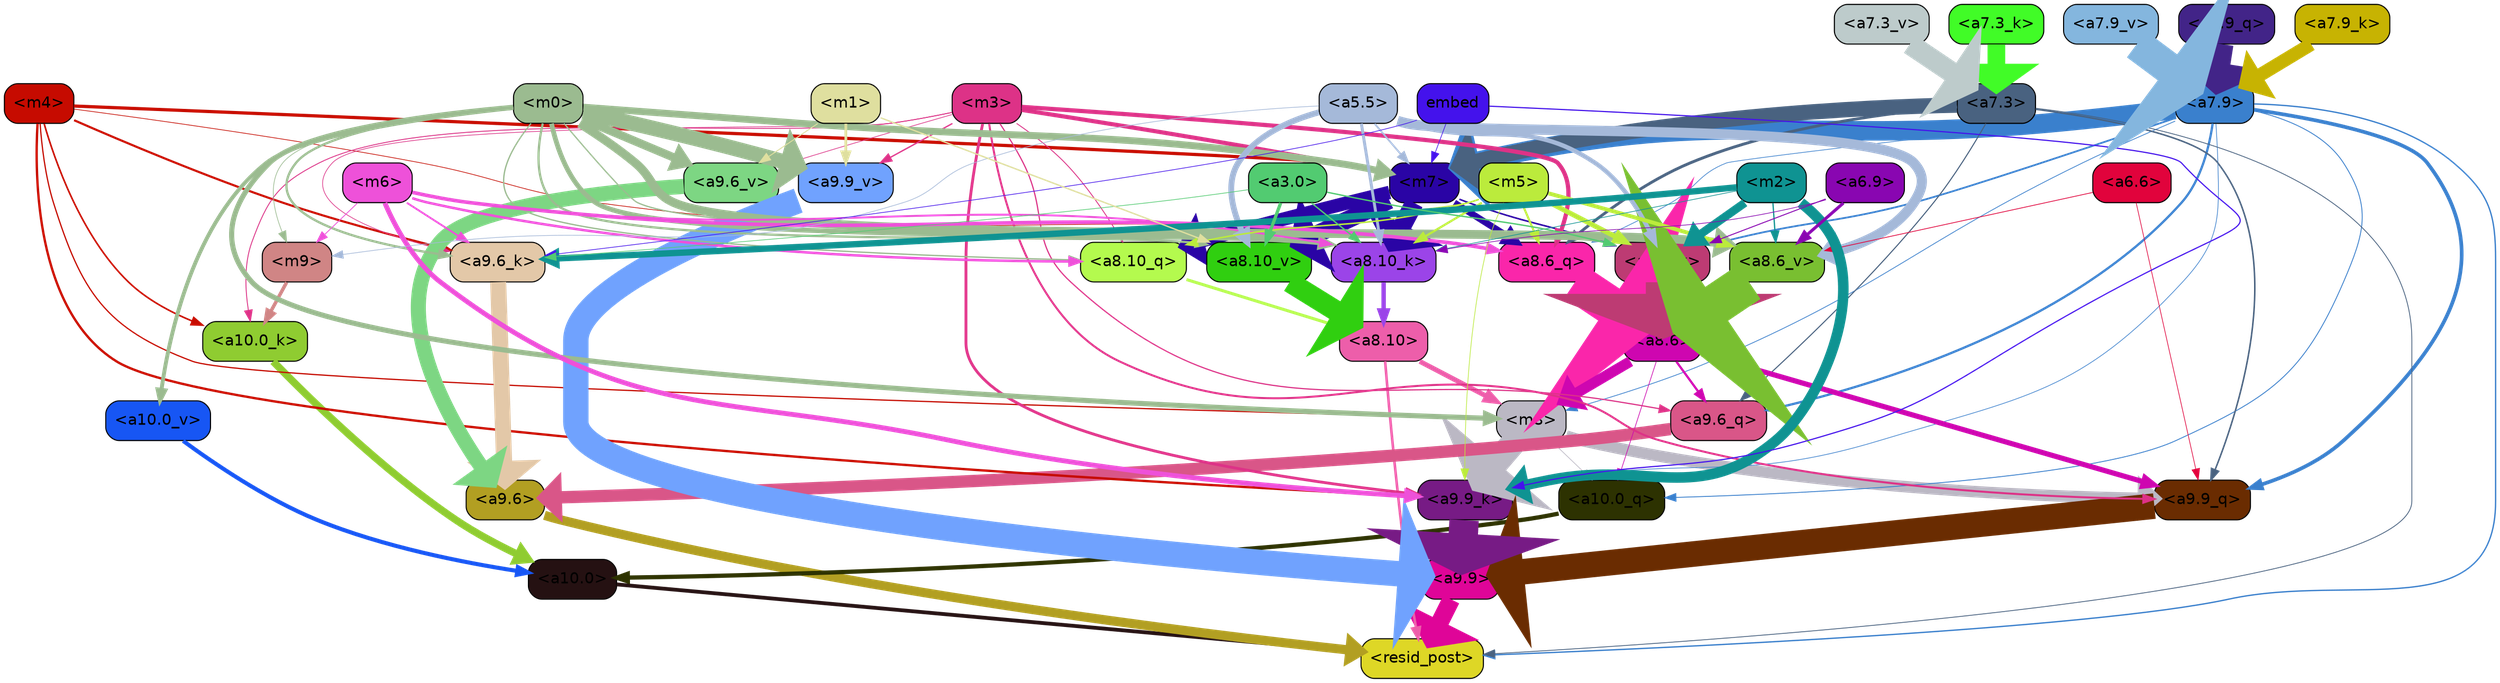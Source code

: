 strict digraph "" {
	graph [bgcolor=transparent,
		layout=dot,
		overlap=false,
		splines=true
	];
	"<a10.0>"	[color=black,
		fillcolor="#251112",
		fontname=Helvetica,
		shape=box,
		style="filled, rounded"];
	"<resid_post>"	[color=black,
		fillcolor="#ded726",
		fontname=Helvetica,
		shape=box,
		style="filled, rounded"];
	"<a10.0>" -> "<resid_post>"	[color="#251112",
		penwidth=3.4253244400024414];
	"<a9.9>"	[color=black,
		fillcolor="#df0598",
		fontname=Helvetica,
		shape=box,
		style="filled, rounded"];
	"<a9.9>" -> "<resid_post>"	[color="#df0598",
		penwidth=16.05378818511963];
	"<a9.6>"	[color=black,
		fillcolor="#b29f22",
		fontname=Helvetica,
		shape=box,
		style="filled, rounded"];
	"<a9.6>" -> "<resid_post>"	[color="#b29f22",
		penwidth=8.33797836303711];
	"<a8.10>"	[color=black,
		fillcolor="#ed5eaa",
		fontname=Helvetica,
		shape=box,
		style="filled, rounded"];
	"<a8.10>" -> "<resid_post>"	[color="#ed5eaa",
		penwidth=2.3390636444091797];
	"<m8>"	[color=black,
		fillcolor="#bbb8c4",
		fontname=Helvetica,
		shape=box,
		style="filled, rounded"];
	"<a8.10>" -> "<m8>"	[color="#ed5eaa",
		penwidth=4.388927459716797];
	"<a7.9>"	[color=black,
		fillcolor="#3a80cd",
		fontname=Helvetica,
		shape=box,
		style="filled, rounded"];
	"<a7.9>" -> "<resid_post>"	[color="#3a80cd",
		penwidth=1.1926651000976562];
	"<a10.0_q>"	[color=black,
		fillcolor="#2d3201",
		fontname=Helvetica,
		shape=box,
		style="filled, rounded"];
	"<a7.9>" -> "<a10.0_q>"	[color="#3a80cd",
		penwidth=0.7811813354492188];
	"<a7.9>" -> "<m8>"	[color="#3a80cd",
		penwidth=0.6738662719726562];
	"<a9.9_q>"	[color=black,
		fillcolor="#6a2c01",
		fontname=Helvetica,
		shape=box,
		style="filled, rounded"];
	"<a7.9>" -> "<a9.9_q>"	[color="#3a80cd",
		penwidth=3.33896541595459];
	"<a9.6_q>"	[color=black,
		fillcolor="#d95688",
		fontname=Helvetica,
		shape=box,
		style="filled, rounded"];
	"<a7.9>" -> "<a9.6_q>"	[color="#3a80cd",
		penwidth=2.0531044006347656];
	"<a9.9_k>"	[color=black,
		fillcolor="#771b85",
		fontname=Helvetica,
		shape=box,
		style="filled, rounded"];
	"<a7.9>" -> "<a9.9_k>"	[color="#3a80cd",
		penwidth=0.6];
	"<a8.6_q>"	[color=black,
		fillcolor="#fa26aa",
		fontname=Helvetica,
		shape=box,
		style="filled, rounded"];
	"<a7.9>" -> "<a8.6_q>"	[color="#3a80cd",
		penwidth=0.6];
	"<a8.6_k>"	[color=black,
		fillcolor="#bd3b73",
		fontname=Helvetica,
		shape=box,
		style="filled, rounded"];
	"<a7.9>" -> "<a8.6_k>"	[color="#3a80cd",
		penwidth=1.5751152038574219];
	"<m7>"	[color=black,
		fillcolor="#2a04a5",
		fontname=Helvetica,
		shape=box,
		style="filled, rounded"];
	"<a7.9>" -> "<m7>"	[color="#3a80cd",
		penwidth=17.67833709716797];
	"<a7.3>"	[color=black,
		fillcolor="#496280",
		fontname=Helvetica,
		shape=box,
		style="filled, rounded"];
	"<a7.3>" -> "<resid_post>"	[color="#496280",
		penwidth=0.7339706420898438];
	"<a7.3>" -> "<a9.9_q>"	[color="#496280",
		penwidth=1.3609809875488281];
	"<a7.3>" -> "<a9.6_q>"	[color="#496280",
		penwidth=0.9587650299072266];
	"<a7.3>" -> "<a8.6_q>"	[color="#496280",
		penwidth=2.597522735595703];
	"<a7.3>" -> "<m7>"	[color="#496280",
		penwidth=13.925512313842773];
	"<a10.0_q>" -> "<a10.0>"	[color="#2d3201",
		penwidth=3.861766815185547];
	"<a10.0_k>"	[color=black,
		fillcolor="#8fcc31",
		fontname=Helvetica,
		shape=box,
		style="filled, rounded"];
	"<a10.0_k>" -> "<a10.0>"	[color="#8fcc31",
		penwidth=6.691814422607422];
	"<a10.0_v>"	[color=black,
		fillcolor="#1756f4",
		fontname=Helvetica,
		shape=box,
		style="filled, rounded"];
	"<a10.0_v>" -> "<a10.0>"	[color="#1756f4",
		penwidth=3.703948974609375];
	"<m8>" -> "<a10.0_q>"	[color="#bbb8c4",
		penwidth=0.6];
	"<m8>" -> "<a9.9_q>"	[color="#bbb8c4",
		penwidth=10.407995223999023];
	"<m8>" -> "<a9.9_k>"	[color="#bbb8c4",
		penwidth=22.67278480529785];
	"<a8.6>"	[color=black,
		fillcolor="#ce06b0",
		fontname=Helvetica,
		shape=box,
		style="filled, rounded"];
	"<a8.6>" -> "<a10.0_q>"	[color="#ce06b0",
		penwidth=0.6];
	"<a8.6>" -> "<m8>"	[color="#ce06b0",
		penwidth=9.616483688354492];
	"<a8.6>" -> "<a9.9_q>"	[color="#ce06b0",
		penwidth=4.681654930114746];
	"<a8.6>" -> "<a9.6_q>"	[color="#ce06b0",
		penwidth=2.0046749114990234];
	"<m9>"	[color=black,
		fillcolor="#d08585",
		fontname=Helvetica,
		shape=box,
		style="filled, rounded"];
	"<m9>" -> "<a10.0_k>"	[color="#d08585",
		penwidth=3.1536026000976562];
	"<m4>"	[color=black,
		fillcolor="#c60b00",
		fontname=Helvetica,
		shape=box,
		style="filled, rounded"];
	"<m4>" -> "<a10.0_k>"	[color="#c60b00",
		penwidth=1.4532089233398438];
	"<m4>" -> "<m8>"	[color="#c60b00",
		penwidth=1.1121444702148438];
	"<m4>" -> "<a9.9_k>"	[color="#c60b00",
		penwidth=2.1296005249023438];
	"<a9.6_k>"	[color=black,
		fillcolor="#e3c8a8",
		fontname=Helvetica,
		shape=box,
		style="filled, rounded"];
	"<m4>" -> "<a9.6_k>"	[color="#c60b00",
		penwidth=1.93524169921875];
	"<m4>" -> "<a8.6_q>"	[color="#c60b00",
		penwidth=0.6086311340332031];
	"<m4>" -> "<m7>"	[color="#c60b00",
		penwidth=2.9153175354003906];
	"<m3>"	[color=black,
		fillcolor="#dd3287",
		fontname=Helvetica,
		shape=box,
		style="filled, rounded"];
	"<m3>" -> "<a10.0_k>"	[color="#dd3287",
		penwidth=0.8012542724609375];
	"<m3>" -> "<a9.9_q>"	[color="#dd3287",
		penwidth=1.8098411560058594];
	"<m3>" -> "<a9.6_q>"	[color="#dd3287",
		penwidth=1.0731983184814453];
	"<m3>" -> "<a9.9_k>"	[color="#dd3287",
		penwidth=2.538074493408203];
	"<m3>" -> "<a9.6_k>"	[color="#dd3287",
		penwidth=0.6];
	"<a9.9_v>"	[color=black,
		fillcolor="#70a2fe",
		fontname=Helvetica,
		shape=box,
		style="filled, rounded"];
	"<m3>" -> "<a9.9_v>"	[color="#dd3287",
		penwidth=1.1908531188964844];
	"<a9.6_v>"	[color=black,
		fillcolor="#7dd683",
		fontname=Helvetica,
		shape=box,
		style="filled, rounded"];
	"<m3>" -> "<a9.6_v>"	[color="#dd3287",
		penwidth=0.6];
	"<a8.10_q>"	[color=black,
		fillcolor="#b4fa4e",
		fontname=Helvetica,
		shape=box,
		style="filled, rounded"];
	"<m3>" -> "<a8.10_q>"	[color="#dd3287",
		penwidth=0.7969093322753906];
	"<m3>" -> "<a8.6_q>"	[color="#dd3287",
		penwidth=3.8069801330566406];
	"<m3>" -> "<m7>"	[color="#dd3287",
		penwidth=3.7463531494140625];
	"<m0>"	[color=black,
		fillcolor="#9bbb90",
		fontname=Helvetica,
		shape=box,
		style="filled, rounded"];
	"<m0>" -> "<a10.0_v>"	[color="#9bbb90",
		penwidth=3.520832061767578];
	"<m0>" -> "<m8>"	[color="#9bbb90",
		penwidth=4.624839782714844];
	"<m0>" -> "<m9>"	[color="#9bbb90",
		penwidth=0.6];
	"<m0>" -> "<a9.6_k>"	[color="#9bbb90",
		penwidth=2.0742149353027344];
	"<m0>" -> "<a9.9_v>"	[color="#9bbb90",
		penwidth=13.6649169921875];
	"<m0>" -> "<a9.6_v>"	[color="#9bbb90",
		penwidth=7.575786590576172];
	"<m0>" -> "<a8.10_q>"	[color="#9bbb90",
		penwidth=1.1731605529785156];
	"<a8.10_k>"	[color=black,
		fillcolor="#9b44e8",
		fontname=Helvetica,
		shape=box,
		style="filled, rounded"];
	"<m0>" -> "<a8.10_k>"	[color="#9bbb90",
		penwidth=4.350425720214844];
	"<m0>" -> "<a8.6_k>"	[color="#9bbb90",
		penwidth=1.1486854553222656];
	"<a8.10_v>"	[color=black,
		fillcolor="#30cf10",
		fontname=Helvetica,
		shape=box,
		style="filled, rounded"];
	"<m0>" -> "<a8.10_v>"	[color="#9bbb90",
		penwidth=2.0526657104492188];
	"<a8.6_v>"	[color=black,
		fillcolor="#79bf31",
		fontname=Helvetica,
		shape=box,
		style="filled, rounded"];
	"<m0>" -> "<a8.6_v>"	[color="#9bbb90",
		penwidth=7.951751708984375];
	"<m0>" -> "<m7>"	[color="#9bbb90",
		penwidth=6.283721923828125];
	"<m6>"	[color=black,
		fillcolor="#ee51d9",
		fontname=Helvetica,
		shape=box,
		style="filled, rounded"];
	"<m6>" -> "<m9>"	[color="#ee51d9",
		penwidth=0.7276992797851562];
	"<m6>" -> "<a9.9_k>"	[color="#ee51d9",
		penwidth=4.405937194824219];
	"<m6>" -> "<a9.6_k>"	[color="#ee51d9",
		penwidth=1.6540985107421875];
	"<m6>" -> "<a8.10_q>"	[color="#ee51d9",
		penwidth=2.2618331909179688];
	"<m6>" -> "<a8.6_q>"	[color="#ee51d9",
		penwidth=3.241657257080078];
	"<m6>" -> "<a8.10_k>"	[color="#ee51d9",
		penwidth=1.733642578125];
	"<a5.5>"	[color=black,
		fillcolor="#a5b9d9",
		fontname=Helvetica,
		shape=box,
		style="filled, rounded"];
	"<a5.5>" -> "<m9>"	[color="#a5b9d9",
		penwidth=0.6];
	"<a5.5>" -> "<a8.10_k>"	[color="#a5b9d9",
		penwidth=2.6749038696289062];
	"<a5.5>" -> "<a8.6_k>"	[color="#a5b9d9",
		penwidth=3.9810218811035156];
	"<a5.5>" -> "<a8.10_v>"	[color="#a5b9d9",
		penwidth=5.2978057861328125];
	"<a5.5>" -> "<a8.6_v>"	[color="#a5b9d9",
		penwidth=9.177913665771484];
	"<a5.5>" -> "<m7>"	[color="#a5b9d9",
		penwidth=1.5525360107421875];
	"<a9.9_q>" -> "<a9.9>"	[color="#6a2c01",
		penwidth=23.20368194580078];
	"<a9.6_q>" -> "<a9.6>"	[color="#d95688",
		penwidth=11.181507110595703];
	"<a9.9_k>" -> "<a9.9>"	[color="#771b85",
		penwidth=26.641464233398438];
	"<a9.6_k>" -> "<a9.6>"	[color="#e3c8a8",
		penwidth=14.532459259033203];
	"<a9.9_v>" -> "<a9.9>"	[color="#70a2fe",
		penwidth=23.02225112915039];
	"<a9.6_v>" -> "<a9.6>"	[color="#7dd683",
		penwidth=13.634431838989258];
	"<a6.6>"	[color=black,
		fillcolor="#e1033c",
		fontname=Helvetica,
		shape=box,
		style="filled, rounded"];
	"<a6.6>" -> "<a9.9_q>"	[color="#e1033c",
		penwidth=0.6];
	"<a6.6>" -> "<a8.6_v>"	[color="#e1033c",
		penwidth=0.6731643676757812];
	"<m5>"	[color=black,
		fillcolor="#bbeb3c",
		fontname=Helvetica,
		shape=box,
		style="filled, rounded"];
	"<m5>" -> "<a9.9_k>"	[color="#bbeb3c",
		penwidth=0.6];
	"<m5>" -> "<a9.6_k>"	[color="#bbeb3c",
		penwidth=0.9087238311767578];
	"<m5>" -> "<a8.10_q>"	[color="#bbeb3c",
		penwidth=1.3886604309082031];
	"<m5>" -> "<a8.6_q>"	[color="#bbeb3c",
		penwidth=1.8975334167480469];
	"<m5>" -> "<a8.10_k>"	[color="#bbeb3c",
		penwidth=1.9560012817382812];
	"<m5>" -> "<a8.6_k>"	[color="#bbeb3c",
		penwidth=4.4348602294921875];
	"<m5>" -> "<a8.6_v>"	[color="#bbeb3c",
		penwidth=3.547332763671875];
	"<m2>"	[color=black,
		fillcolor="#0f9392",
		fontname=Helvetica,
		shape=box,
		style="filled, rounded"];
	"<m2>" -> "<a9.9_k>"	[color="#0f9392",
		penwidth=9.546476364135742];
	"<m2>" -> "<a9.6_k>"	[color="#0f9392",
		penwidth=5.765581130981445];
	"<m2>" -> "<a8.10_k>"	[color="#0f9392",
		penwidth=0.6];
	"<m2>" -> "<a8.6_k>"	[color="#0f9392",
		penwidth=7.5130767822265625];
	"<m2>" -> "<a8.6_v>"	[color="#0f9392",
		penwidth=1.1399917602539062];
	embed	[color=black,
		fillcolor="#4412ec",
		fontname=Helvetica,
		shape=box,
		style="filled, rounded"];
	embed -> "<a9.9_k>"	[color="#4412ec",
		penwidth=1.044057846069336];
	embed -> "<a9.6_k>"	[color="#4412ec",
		penwidth=0.6];
	embed -> "<m7>"	[color="#4412ec",
		penwidth=0.6];
	"<a3.0>"	[color=black,
		fillcolor="#52cb71",
		fontname=Helvetica,
		shape=box,
		style="filled, rounded"];
	"<a3.0>" -> "<a9.6_k>"	[color="#52cb71",
		penwidth=0.6];
	"<a3.0>" -> "<a8.10_k>"	[color="#52cb71",
		penwidth=1.2375259399414062];
	"<a3.0>" -> "<a8.6_k>"	[color="#52cb71",
		penwidth=1.2278594970703125];
	"<a3.0>" -> "<a8.10_v>"	[color="#52cb71",
		penwidth=2.9724464416503906];
	"<m1>"	[color=black,
		fillcolor="#dfdf9f",
		fontname=Helvetica,
		shape=box,
		style="filled, rounded"];
	"<m1>" -> "<a9.9_v>"	[color="#dfdf9f",
		penwidth=2.484710693359375];
	"<m1>" -> "<a9.6_v>"	[color="#dfdf9f",
		penwidth=0.8296928405761719];
	"<m1>" -> "<a8.10_v>"	[color="#dfdf9f",
		penwidth=1.2231903076171875];
	"<a8.10_q>" -> "<a8.10>"	[color="#b4fa4e",
		penwidth=2.6974411010742188];
	"<a8.6_q>" -> "<a8.6>"	[color="#fa26aa",
		penwidth=34.91962909698486];
	"<a8.10_k>" -> "<a8.10>"	[color="#9b44e8",
		penwidth=3.9815139770507812];
	"<a8.6_k>" -> "<a8.6>"	[color="#bd3b73",
		penwidth=30.12779998779297];
	"<a8.10_v>" -> "<a8.10>"	[color="#30cf10",
		penwidth=18.80433464050293];
	"<a8.6_v>" -> "<a8.6>"	[color="#79bf31",
		penwidth=37.04597568511963];
	"<m7>" -> "<a8.10_q>"	[color="#2a04a5",
		penwidth=12.189899444580078];
	"<m7>" -> "<a8.6_q>"	[color="#2a04a5",
		penwidth=5.949329376220703];
	"<m7>" -> "<a8.10_k>"	[color="#2a04a5",
		penwidth=16.634174346923828];
	"<m7>" -> "<a8.6_k>"	[color="#2a04a5",
		penwidth=1.4160232543945312];
	"<m7>" -> "<a8.10_v>"	[color="#2a04a5",
		penwidth=15.893604278564453];
	"<a6.9>"	[color=black,
		fillcolor="#8906b1",
		fontname=Helvetica,
		shape=box,
		style="filled, rounded"];
	"<a6.9>" -> "<a8.10_k>"	[color="#8906b1",
		penwidth=0.6];
	"<a6.9>" -> "<a8.6_k>"	[color="#8906b1",
		penwidth=0.8667373657226562];
	"<a6.9>" -> "<a8.6_v>"	[color="#8906b1",
		penwidth=2.8011817932128906];
	"<a7.9_q>"	[color=black,
		fillcolor="#422488",
		fontname=Helvetica,
		shape=box,
		style="filled, rounded"];
	"<a7.9_q>" -> "<a7.9>"	[color="#422488",
		penwidth=17.651885986328125];
	"<a7.9_k>"	[color=black,
		fillcolor="#c7b302",
		fontname=Helvetica,
		shape=box,
		style="filled, rounded"];
	"<a7.9_k>" -> "<a7.9>"	[color="#c7b302",
		penwidth=12.17039680480957];
	"<a7.3_k>"	[color=black,
		fillcolor="#41fc27",
		fontname=Helvetica,
		shape=box,
		style="filled, rounded"];
	"<a7.3_k>" -> "<a7.3>"	[color="#41fc27",
		penwidth=16.016246795654297];
	"<a7.9_v>"	[color=black,
		fillcolor="#84b6de",
		fontname=Helvetica,
		shape=box,
		style="filled, rounded"];
	"<a7.9_v>" -> "<a7.9>"	[color="#84b6de",
		penwidth=29.394658088684082];
	"<a7.3_v>"	[color=black,
		fillcolor="#bdcbcb",
		fontname=Helvetica,
		shape=box,
		style="filled, rounded"];
	"<a7.3_v>" -> "<a7.3>"	[color="#bdcbcb",
		penwidth=19.01776695251465];
}

